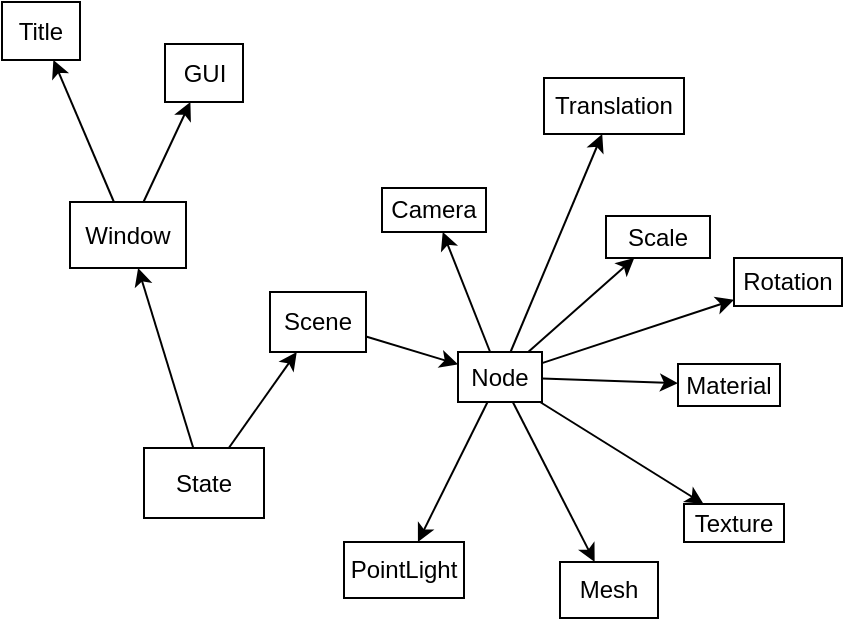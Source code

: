 <mxfile version="24.4.0" type="device">
  <diagram name="Page-1" id="TSTKoskIHeJldlU-3UNm">
    <mxGraphModel dx="371" dy="481" grid="0" gridSize="10" guides="1" tooltips="1" connect="1" arrows="1" fold="1" page="0" pageScale="1" pageWidth="850" pageHeight="1100" math="0" shadow="0">
      <root>
        <mxCell id="0" />
        <mxCell id="1" parent="0" />
        <mxCell id="DjExLlitMCv7H0EqdNOg-1" value="State" style="rounded=0;whiteSpace=wrap;html=1;" vertex="1" parent="1">
          <mxGeometry x="199" y="268" width="60" height="35" as="geometry" />
        </mxCell>
        <mxCell id="DjExLlitMCv7H0EqdNOg-2" value="Window" style="rounded=0;whiteSpace=wrap;html=1;" vertex="1" parent="1">
          <mxGeometry x="162" y="145" width="58" height="33" as="geometry" />
        </mxCell>
        <mxCell id="DjExLlitMCv7H0EqdNOg-4" value="GUI" style="rounded=0;whiteSpace=wrap;html=1;" vertex="1" parent="1">
          <mxGeometry x="209.5" y="66" width="39" height="29" as="geometry" />
        </mxCell>
        <mxCell id="DjExLlitMCv7H0EqdNOg-5" value="Title" style="rounded=0;whiteSpace=wrap;html=1;" vertex="1" parent="1">
          <mxGeometry x="128" y="45" width="39" height="29" as="geometry" />
        </mxCell>
        <mxCell id="DjExLlitMCv7H0EqdNOg-6" value="" style="endArrow=classic;html=1;rounded=0;" edge="1" parent="1" source="DjExLlitMCv7H0EqdNOg-1" target="DjExLlitMCv7H0EqdNOg-2">
          <mxGeometry width="50" height="50" relative="1" as="geometry">
            <mxPoint x="331" y="199" as="sourcePoint" />
            <mxPoint x="381" y="149" as="targetPoint" />
          </mxGeometry>
        </mxCell>
        <mxCell id="DjExLlitMCv7H0EqdNOg-7" value="" style="endArrow=classic;html=1;rounded=0;" edge="1" parent="1" source="DjExLlitMCv7H0EqdNOg-2" target="DjExLlitMCv7H0EqdNOg-4">
          <mxGeometry width="50" height="50" relative="1" as="geometry">
            <mxPoint x="369" y="222" as="sourcePoint" />
            <mxPoint x="419" y="172" as="targetPoint" />
          </mxGeometry>
        </mxCell>
        <mxCell id="DjExLlitMCv7H0EqdNOg-8" value="" style="endArrow=classic;html=1;rounded=0;" edge="1" parent="1" source="DjExLlitMCv7H0EqdNOg-2" target="DjExLlitMCv7H0EqdNOg-5">
          <mxGeometry width="50" height="50" relative="1" as="geometry">
            <mxPoint x="364" y="228" as="sourcePoint" />
            <mxPoint x="415" y="179" as="targetPoint" />
          </mxGeometry>
        </mxCell>
        <mxCell id="DjExLlitMCv7H0EqdNOg-9" value="Node" style="rounded=0;whiteSpace=wrap;html=1;" vertex="1" parent="1">
          <mxGeometry x="356" y="220" width="42" height="25" as="geometry" />
        </mxCell>
        <mxCell id="DjExLlitMCv7H0EqdNOg-10" value="" style="endArrow=classic;html=1;rounded=0;" edge="1" parent="1" source="DjExLlitMCv7H0EqdNOg-24" target="DjExLlitMCv7H0EqdNOg-9">
          <mxGeometry width="50" height="50" relative="1" as="geometry">
            <mxPoint x="353" y="172" as="sourcePoint" />
            <mxPoint x="403" y="122" as="targetPoint" />
          </mxGeometry>
        </mxCell>
        <mxCell id="DjExLlitMCv7H0EqdNOg-11" value="PointLight" style="rounded=0;whiteSpace=wrap;html=1;" vertex="1" parent="1">
          <mxGeometry x="299" y="315" width="60" height="28" as="geometry" />
        </mxCell>
        <mxCell id="DjExLlitMCv7H0EqdNOg-12" value="" style="endArrow=classic;html=1;rounded=0;" edge="1" parent="1" source="DjExLlitMCv7H0EqdNOg-9" target="DjExLlitMCv7H0EqdNOg-11">
          <mxGeometry width="50" height="50" relative="1" as="geometry">
            <mxPoint x="428" y="175" as="sourcePoint" />
            <mxPoint x="379.671" y="235" as="targetPoint" />
          </mxGeometry>
        </mxCell>
        <mxCell id="DjExLlitMCv7H0EqdNOg-13" value="Camera" style="rounded=0;whiteSpace=wrap;html=1;" vertex="1" parent="1">
          <mxGeometry x="318" y="138" width="52" height="22" as="geometry" />
        </mxCell>
        <mxCell id="DjExLlitMCv7H0EqdNOg-14" value="" style="endArrow=classic;html=1;rounded=0;" edge="1" parent="1" source="DjExLlitMCv7H0EqdNOg-9" target="DjExLlitMCv7H0EqdNOg-13">
          <mxGeometry width="50" height="50" relative="1" as="geometry">
            <mxPoint x="425" y="238" as="sourcePoint" />
            <mxPoint x="475" y="188" as="targetPoint" />
          </mxGeometry>
        </mxCell>
        <mxCell id="DjExLlitMCv7H0EqdNOg-16" value="Material" style="rounded=0;whiteSpace=wrap;html=1;" vertex="1" parent="1">
          <mxGeometry x="466" y="226" width="51" height="21" as="geometry" />
        </mxCell>
        <mxCell id="DjExLlitMCv7H0EqdNOg-17" value="" style="endArrow=classic;html=1;rounded=0;" edge="1" parent="1" source="DjExLlitMCv7H0EqdNOg-9" target="DjExLlitMCv7H0EqdNOg-16">
          <mxGeometry width="50" height="50" relative="1" as="geometry">
            <mxPoint x="457" y="225" as="sourcePoint" />
            <mxPoint x="507" y="175" as="targetPoint" />
          </mxGeometry>
        </mxCell>
        <mxCell id="DjExLlitMCv7H0EqdNOg-18" value="Texture" style="rounded=0;whiteSpace=wrap;html=1;" vertex="1" parent="1">
          <mxGeometry x="469" y="296" width="50" height="19" as="geometry" />
        </mxCell>
        <mxCell id="DjExLlitMCv7H0EqdNOg-19" value="" style="endArrow=classic;html=1;rounded=0;" edge="1" parent="1" source="DjExLlitMCv7H0EqdNOg-9" target="DjExLlitMCv7H0EqdNOg-18">
          <mxGeometry width="50" height="50" relative="1" as="geometry">
            <mxPoint x="483" y="178" as="sourcePoint" />
            <mxPoint x="533" y="128" as="targetPoint" />
          </mxGeometry>
        </mxCell>
        <mxCell id="DjExLlitMCv7H0EqdNOg-20" value="Rotation" style="rounded=0;whiteSpace=wrap;html=1;" vertex="1" parent="1">
          <mxGeometry x="494" y="173" width="54" height="24" as="geometry" />
        </mxCell>
        <mxCell id="DjExLlitMCv7H0EqdNOg-21" value="" style="endArrow=classic;html=1;rounded=0;" edge="1" parent="1" source="DjExLlitMCv7H0EqdNOg-9" target="DjExLlitMCv7H0EqdNOg-20">
          <mxGeometry width="50" height="50" relative="1" as="geometry">
            <mxPoint x="505" y="240" as="sourcePoint" />
            <mxPoint x="555" y="190" as="targetPoint" />
          </mxGeometry>
        </mxCell>
        <mxCell id="DjExLlitMCv7H0EqdNOg-22" value="Scale" style="rounded=0;whiteSpace=wrap;html=1;" vertex="1" parent="1">
          <mxGeometry x="430" y="152" width="52" height="21" as="geometry" />
        </mxCell>
        <mxCell id="DjExLlitMCv7H0EqdNOg-23" value="" style="endArrow=classic;html=1;rounded=0;" edge="1" parent="1" source="DjExLlitMCv7H0EqdNOg-9" target="DjExLlitMCv7H0EqdNOg-22">
          <mxGeometry width="50" height="50" relative="1" as="geometry">
            <mxPoint x="417" y="203" as="sourcePoint" />
            <mxPoint x="467" y="153" as="targetPoint" />
          </mxGeometry>
        </mxCell>
        <mxCell id="DjExLlitMCv7H0EqdNOg-24" value="Scene" style="rounded=0;whiteSpace=wrap;html=1;" vertex="1" parent="1">
          <mxGeometry x="262" y="190" width="48" height="30" as="geometry" />
        </mxCell>
        <mxCell id="DjExLlitMCv7H0EqdNOg-25" value="" style="endArrow=classic;html=1;rounded=0;" edge="1" parent="1" source="DjExLlitMCv7H0EqdNOg-1" target="DjExLlitMCv7H0EqdNOg-24">
          <mxGeometry width="50" height="50" relative="1" as="geometry">
            <mxPoint x="271" y="303" as="sourcePoint" />
            <mxPoint x="321" y="253" as="targetPoint" />
          </mxGeometry>
        </mxCell>
        <mxCell id="DjExLlitMCv7H0EqdNOg-26" value="Mesh" style="rounded=0;whiteSpace=wrap;html=1;" vertex="1" parent="1">
          <mxGeometry x="407" y="325" width="49" height="28" as="geometry" />
        </mxCell>
        <mxCell id="DjExLlitMCv7H0EqdNOg-27" value="" style="endArrow=classic;html=1;rounded=0;" edge="1" parent="1" source="DjExLlitMCv7H0EqdNOg-9" target="DjExLlitMCv7H0EqdNOg-26">
          <mxGeometry width="50" height="50" relative="1" as="geometry">
            <mxPoint x="375" y="305" as="sourcePoint" />
            <mxPoint x="425" y="255" as="targetPoint" />
          </mxGeometry>
        </mxCell>
        <mxCell id="DjExLlitMCv7H0EqdNOg-28" value="Translation" style="rounded=0;whiteSpace=wrap;html=1;" vertex="1" parent="1">
          <mxGeometry x="399" y="83" width="70" height="28" as="geometry" />
        </mxCell>
        <mxCell id="DjExLlitMCv7H0EqdNOg-29" value="" style="endArrow=classic;html=1;rounded=0;" edge="1" parent="1" source="DjExLlitMCv7H0EqdNOg-9" target="DjExLlitMCv7H0EqdNOg-28">
          <mxGeometry width="50" height="50" relative="1" as="geometry">
            <mxPoint x="379" y="210" as="sourcePoint" />
            <mxPoint x="429" y="160" as="targetPoint" />
          </mxGeometry>
        </mxCell>
      </root>
    </mxGraphModel>
  </diagram>
</mxfile>
